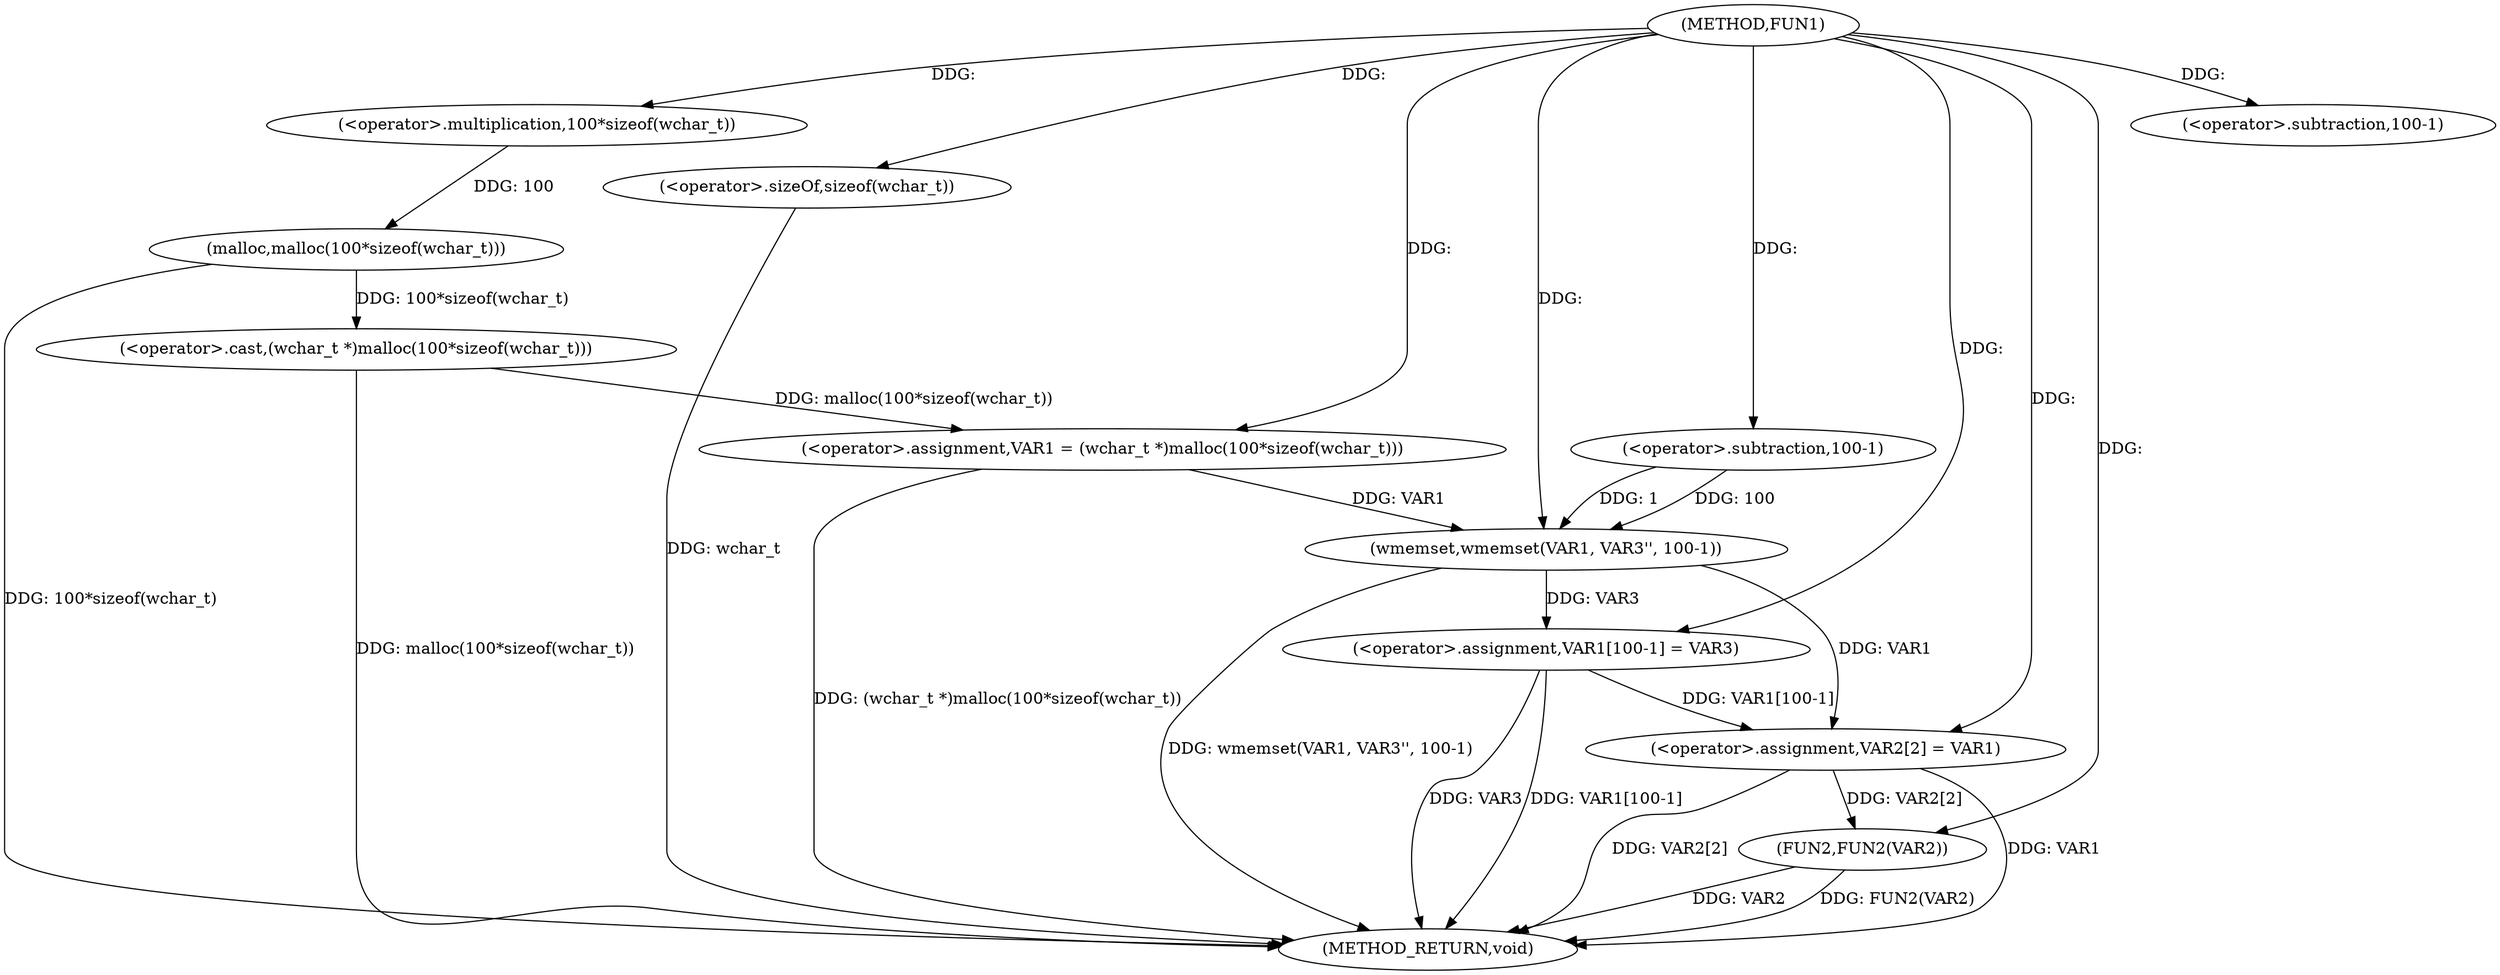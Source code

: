 digraph FUN1 {  
"1000100" [label = "(METHOD,FUN1)" ]
"1000133" [label = "(METHOD_RETURN,void)" ]
"1000104" [label = "(<operator>.assignment,VAR1 = (wchar_t *)malloc(100*sizeof(wchar_t)))" ]
"1000106" [label = "(<operator>.cast,(wchar_t *)malloc(100*sizeof(wchar_t)))" ]
"1000108" [label = "(malloc,malloc(100*sizeof(wchar_t)))" ]
"1000109" [label = "(<operator>.multiplication,100*sizeof(wchar_t))" ]
"1000111" [label = "(<operator>.sizeOf,sizeof(wchar_t))" ]
"1000113" [label = "(wmemset,wmemset(VAR1, VAR3'', 100-1))" ]
"1000116" [label = "(<operator>.subtraction,100-1)" ]
"1000119" [label = "(<operator>.assignment,VAR1[100-1] = VAR3)" ]
"1000122" [label = "(<operator>.subtraction,100-1)" ]
"1000126" [label = "(<operator>.assignment,VAR2[2] = VAR1)" ]
"1000131" [label = "(FUN2,FUN2(VAR2))" ]
  "1000119" -> "1000133"  [ label = "DDG: VAR3"] 
  "1000106" -> "1000133"  [ label = "DDG: malloc(100*sizeof(wchar_t))"] 
  "1000131" -> "1000133"  [ label = "DDG: VAR2"] 
  "1000126" -> "1000133"  [ label = "DDG: VAR2[2]"] 
  "1000111" -> "1000133"  [ label = "DDG: wchar_t"] 
  "1000131" -> "1000133"  [ label = "DDG: FUN2(VAR2)"] 
  "1000126" -> "1000133"  [ label = "DDG: VAR1"] 
  "1000113" -> "1000133"  [ label = "DDG: wmemset(VAR1, VAR3'', 100-1)"] 
  "1000119" -> "1000133"  [ label = "DDG: VAR1[100-1]"] 
  "1000104" -> "1000133"  [ label = "DDG: (wchar_t *)malloc(100*sizeof(wchar_t))"] 
  "1000108" -> "1000133"  [ label = "DDG: 100*sizeof(wchar_t)"] 
  "1000106" -> "1000104"  [ label = "DDG: malloc(100*sizeof(wchar_t))"] 
  "1000100" -> "1000104"  [ label = "DDG: "] 
  "1000108" -> "1000106"  [ label = "DDG: 100*sizeof(wchar_t)"] 
  "1000109" -> "1000108"  [ label = "DDG: 100"] 
  "1000100" -> "1000109"  [ label = "DDG: "] 
  "1000100" -> "1000111"  [ label = "DDG: "] 
  "1000104" -> "1000113"  [ label = "DDG: VAR1"] 
  "1000100" -> "1000113"  [ label = "DDG: "] 
  "1000116" -> "1000113"  [ label = "DDG: 100"] 
  "1000116" -> "1000113"  [ label = "DDG: 1"] 
  "1000100" -> "1000116"  [ label = "DDG: "] 
  "1000113" -> "1000119"  [ label = "DDG: VAR3"] 
  "1000100" -> "1000119"  [ label = "DDG: "] 
  "1000100" -> "1000122"  [ label = "DDG: "] 
  "1000113" -> "1000126"  [ label = "DDG: VAR1"] 
  "1000119" -> "1000126"  [ label = "DDG: VAR1[100-1]"] 
  "1000100" -> "1000126"  [ label = "DDG: "] 
  "1000126" -> "1000131"  [ label = "DDG: VAR2[2]"] 
  "1000100" -> "1000131"  [ label = "DDG: "] 
}
